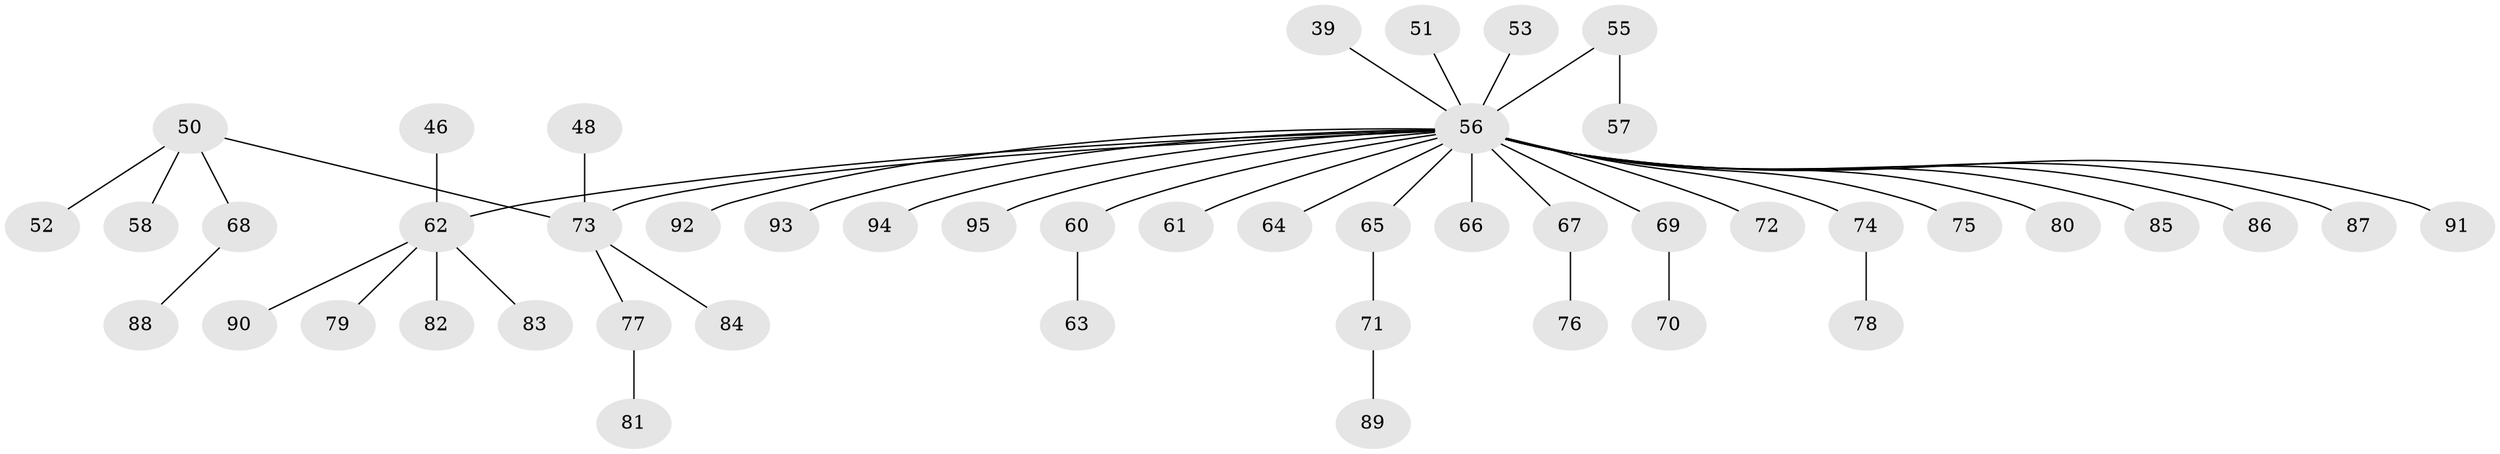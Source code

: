 // original degree distribution, {6: 0.021052631578947368, 8: 0.010526315789473684, 5: 0.021052631578947368, 3: 0.15789473684210525, 1: 0.5157894736842106, 4: 0.06315789473684211, 2: 0.21052631578947367}
// Generated by graph-tools (version 1.1) at 2025/53/03/09/25 04:53:35]
// undirected, 47 vertices, 46 edges
graph export_dot {
graph [start="1"]
  node [color=gray90,style=filled];
  39;
  46;
  48;
  50;
  51;
  52;
  53;
  55;
  56 [super="+54+45+38"];
  57;
  58;
  60 [super="+44"];
  61;
  62 [super="+28+29+42"];
  63;
  64 [super="+14"];
  65 [super="+30+59"];
  66;
  67 [super="+49"];
  68;
  69;
  70;
  71;
  72 [super="+20+21"];
  73 [super="+16"];
  74;
  75;
  76;
  77;
  78;
  79;
  80;
  81;
  82;
  83;
  84;
  85;
  86;
  87;
  88;
  89;
  90;
  91;
  92;
  93;
  94;
  95;
  39 -- 56;
  46 -- 62;
  48 -- 73;
  50 -- 52;
  50 -- 58;
  50 -- 68;
  50 -- 73;
  51 -- 56;
  53 -- 56;
  55 -- 57;
  55 -- 56;
  56 -- 75;
  56 -- 65;
  56 -- 66;
  56 -- 69;
  56 -- 74;
  56 -- 80;
  56 -- 85;
  56 -- 86;
  56 -- 91;
  56 -- 92;
  56 -- 93;
  56 -- 94;
  56 -- 60;
  56 -- 61;
  56 -- 62;
  56 -- 64;
  56 -- 67;
  56 -- 72;
  56 -- 73;
  56 -- 87;
  56 -- 95;
  60 -- 63;
  62 -- 79;
  62 -- 90;
  62 -- 82;
  62 -- 83;
  65 -- 71;
  67 -- 76;
  68 -- 88;
  69 -- 70;
  71 -- 89;
  73 -- 77;
  73 -- 84;
  74 -- 78;
  77 -- 81;
}
